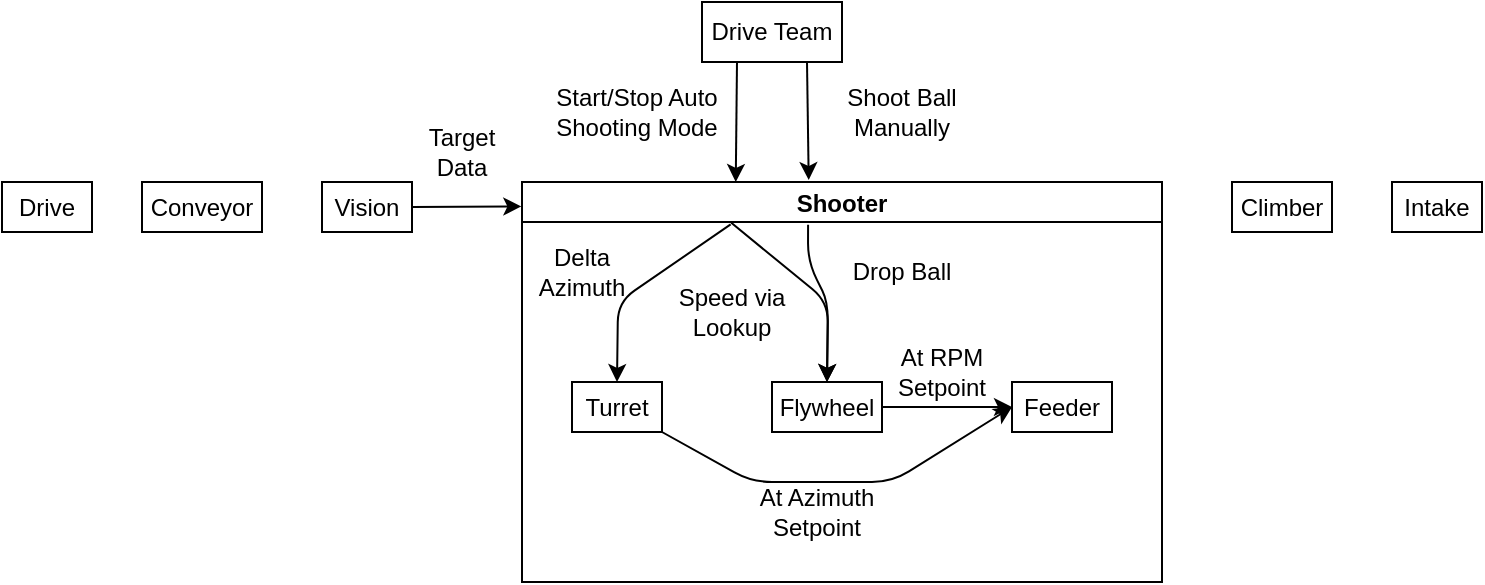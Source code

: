 <mxfile>
    <diagram id="sO3x3uy_BBgyKqLa8RWT" name="Main Page">
        <mxGraphModel dx="513" dy="293" grid="1" gridSize="10" guides="1" tooltips="1" connect="1" arrows="1" fold="1" page="1" pageScale="1" pageWidth="850" pageHeight="1100" math="0" shadow="0">
            <root>
                <mxCell id="0"/>
                <mxCell id="1" parent="0"/>
                <mxCell id="28" style="edgeStyle=none;html=1;entryX=0.334;entryY=0;entryDx=0;entryDy=0;fontSize=12;exitX=0.25;exitY=1;exitDx=0;exitDy=0;entryPerimeter=0;" edge="1" parent="1" source="2" target="15">
                    <mxGeometry relative="1" as="geometry"/>
                </mxCell>
                <mxCell id="30" style="edgeStyle=none;html=1;exitX=0.75;exitY=1;exitDx=0;exitDy=0;entryX=0.448;entryY=-0.005;entryDx=0;entryDy=0;fontSize=12;entryPerimeter=0;" edge="1" parent="1" source="2" target="15">
                    <mxGeometry relative="1" as="geometry"/>
                </mxCell>
                <mxCell id="2" value="Drive Team" style="rounded=0;whiteSpace=wrap;html=1;" vertex="1" parent="1">
                    <mxGeometry x="355" y="50" width="70" height="30" as="geometry"/>
                </mxCell>
                <mxCell id="3" value="Intake" style="whiteSpace=wrap;html=1;rounded=0;" vertex="1" parent="1">
                    <mxGeometry x="700" y="140" width="45" height="25" as="geometry"/>
                </mxCell>
                <mxCell id="5" value="Drive" style="whiteSpace=wrap;html=1;rounded=0;" vertex="1" parent="1">
                    <mxGeometry x="5" y="140" width="45" height="25" as="geometry"/>
                </mxCell>
                <mxCell id="8" value="Conveyor" style="whiteSpace=wrap;html=1;rounded=0;" vertex="1" parent="1">
                    <mxGeometry x="75" y="140" width="60" height="25" as="geometry"/>
                </mxCell>
                <mxCell id="10" value="Climber" style="whiteSpace=wrap;html=1;rounded=0;" vertex="1" parent="1">
                    <mxGeometry x="620" y="140" width="50" height="25" as="geometry"/>
                </mxCell>
                <mxCell id="16" style="edgeStyle=none;html=1;fontSize=12;entryX=-0.001;entryY=0.061;entryDx=0;entryDy=0;entryPerimeter=0;exitX=1;exitY=0.5;exitDx=0;exitDy=0;" edge="1" parent="1" source="11" target="15">
                    <mxGeometry relative="1" as="geometry">
                        <mxPoint x="230" y="180" as="targetPoint"/>
                        <Array as="points"/>
                    </mxGeometry>
                </mxCell>
                <mxCell id="11" value="Vision" style="whiteSpace=wrap;html=1;rounded=0;" vertex="1" parent="1">
                    <mxGeometry x="165" y="140" width="45" height="25" as="geometry"/>
                </mxCell>
                <mxCell id="15" value="Shooter" style="swimlane;fontSize=12;fillColor=none;startSize=20;" vertex="1" parent="1">
                    <mxGeometry x="265" y="140" width="320" height="200" as="geometry"/>
                </mxCell>
                <mxCell id="24" style="edgeStyle=none;html=1;entryX=0;entryY=0.5;entryDx=0;entryDy=0;fontSize=12;" edge="1" parent="15" source="6" target="9">
                    <mxGeometry relative="1" as="geometry">
                        <Array as="points">
                            <mxPoint x="115" y="150"/>
                            <mxPoint x="185" y="150"/>
                        </Array>
                    </mxGeometry>
                </mxCell>
                <mxCell id="6" value="Turret" style="whiteSpace=wrap;html=1;rounded=0;" vertex="1" parent="15">
                    <mxGeometry x="25" y="100" width="45" height="25" as="geometry"/>
                </mxCell>
                <mxCell id="7" value="Flywheel" style="whiteSpace=wrap;html=1;rounded=0;" vertex="1" parent="15">
                    <mxGeometry x="125" y="100" width="55" height="25" as="geometry"/>
                </mxCell>
                <mxCell id="9" value="Feeder" style="whiteSpace=wrap;html=1;rounded=0;" vertex="1" parent="15">
                    <mxGeometry x="245" y="100" width="50" height="25" as="geometry"/>
                </mxCell>
                <mxCell id="20" style="edgeStyle=none;html=1;entryX=0.5;entryY=0;entryDx=0;entryDy=0;fontSize=12;exitX=0.326;exitY=0.106;exitDx=0;exitDy=0;exitPerimeter=0;" edge="1" parent="15" source="15" target="6">
                    <mxGeometry relative="1" as="geometry">
                        <mxPoint x="155" y="20" as="sourcePoint"/>
                        <Array as="points">
                            <mxPoint x="48" y="60"/>
                        </Array>
                    </mxGeometry>
                </mxCell>
                <mxCell id="21" value="Delta Azimuth" style="text;html=1;strokeColor=none;fillColor=none;align=center;verticalAlign=middle;whiteSpace=wrap;rounded=0;fontSize=12;" vertex="1" parent="15">
                    <mxGeometry y="30" width="60" height="30" as="geometry"/>
                </mxCell>
                <mxCell id="22" style="edgeStyle=none;html=1;entryX=0.5;entryY=0;entryDx=0;entryDy=0;fontSize=12;exitX=0.327;exitY=0.102;exitDx=0;exitDy=0;exitPerimeter=0;" edge="1" parent="15" source="15" target="7">
                    <mxGeometry relative="1" as="geometry">
                        <mxPoint x="153" y="20" as="sourcePoint"/>
                        <mxPoint x="57.5" y="110" as="targetPoint"/>
                        <Array as="points">
                            <mxPoint x="153" y="60"/>
                        </Array>
                    </mxGeometry>
                </mxCell>
                <mxCell id="23" value="Speed via Lookup" style="text;html=1;strokeColor=none;fillColor=none;align=center;verticalAlign=middle;whiteSpace=wrap;rounded=0;fontSize=12;" vertex="1" parent="15">
                    <mxGeometry x="75" y="50" width="60" height="30" as="geometry"/>
                </mxCell>
                <mxCell id="26" value="At RPM Setpoint" style="text;html=1;strokeColor=none;fillColor=none;align=center;verticalAlign=middle;whiteSpace=wrap;rounded=0;fontSize=12;" vertex="1" parent="15">
                    <mxGeometry x="180" y="80" width="60" height="30" as="geometry"/>
                </mxCell>
                <mxCell id="27" value="At Azimuth Setpoint" style="text;html=1;strokeColor=none;fillColor=none;align=center;verticalAlign=middle;whiteSpace=wrap;rounded=0;fontSize=12;" vertex="1" parent="15">
                    <mxGeometry x="115" y="150" width="65" height="30" as="geometry"/>
                </mxCell>
                <mxCell id="32" value="" style="endArrow=classic;html=1;fontSize=12;exitX=0.447;exitY=0.107;exitDx=0;exitDy=0;exitPerimeter=0;entryX=0.5;entryY=0;entryDx=0;entryDy=0;" edge="1" parent="15" source="15" target="7">
                    <mxGeometry width="50" height="50" relative="1" as="geometry">
                        <mxPoint x="215" y="120" as="sourcePoint"/>
                        <mxPoint x="265" y="70" as="targetPoint"/>
                        <Array as="points">
                            <mxPoint x="143" y="40"/>
                            <mxPoint x="153" y="60"/>
                        </Array>
                    </mxGeometry>
                </mxCell>
                <mxCell id="33" value="Drop Ball" style="text;html=1;strokeColor=none;fillColor=none;align=center;verticalAlign=middle;whiteSpace=wrap;rounded=0;fontSize=12;" vertex="1" parent="15">
                    <mxGeometry x="160" y="30" width="60" height="30" as="geometry"/>
                </mxCell>
                <mxCell id="19" value="Target Data" style="text;html=1;strokeColor=none;fillColor=none;align=center;verticalAlign=middle;whiteSpace=wrap;rounded=0;fontSize=12;" vertex="1" parent="1">
                    <mxGeometry x="205" y="110" width="60" height="30" as="geometry"/>
                </mxCell>
                <mxCell id="25" style="edgeStyle=none;html=1;fontSize=12;" edge="1" parent="1" source="7">
                    <mxGeometry relative="1" as="geometry">
                        <mxPoint x="510" y="252.5" as="targetPoint"/>
                    </mxGeometry>
                </mxCell>
                <mxCell id="29" value="Start/Stop Auto Shooting Mode" style="text;html=1;strokeColor=none;fillColor=none;align=center;verticalAlign=middle;whiteSpace=wrap;rounded=0;fontSize=12;" vertex="1" parent="1">
                    <mxGeometry x="280" y="90" width="85" height="30" as="geometry"/>
                </mxCell>
                <mxCell id="31" value="Shoot Ball Manually" style="text;html=1;strokeColor=none;fillColor=none;align=center;verticalAlign=middle;whiteSpace=wrap;rounded=0;fontSize=12;" vertex="1" parent="1">
                    <mxGeometry x="425" y="90" width="60" height="30" as="geometry"/>
                </mxCell>
            </root>
        </mxGraphModel>
    </diagram>
</mxfile>